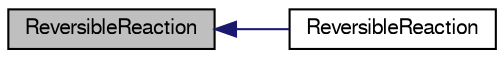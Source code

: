 digraph "ReversibleReaction"
{
  bgcolor="transparent";
  edge [fontname="FreeSans",fontsize="10",labelfontname="FreeSans",labelfontsize="10"];
  node [fontname="FreeSans",fontsize="10",shape=record];
  rankdir="LR";
  Node1 [label="ReversibleReaction",height=0.2,width=0.4,color="black", fillcolor="grey75", style="filled", fontcolor="black"];
  Node1 -> Node2 [dir="back",color="midnightblue",fontsize="10",style="solid",fontname="FreeSans"];
  Node2 [label="ReversibleReaction",height=0.2,width=0.4,color="black",URL="$a30346.html#a4b87e2c561fa433cdf7f97333db73f02",tooltip="Construct from Istream. "];
}
